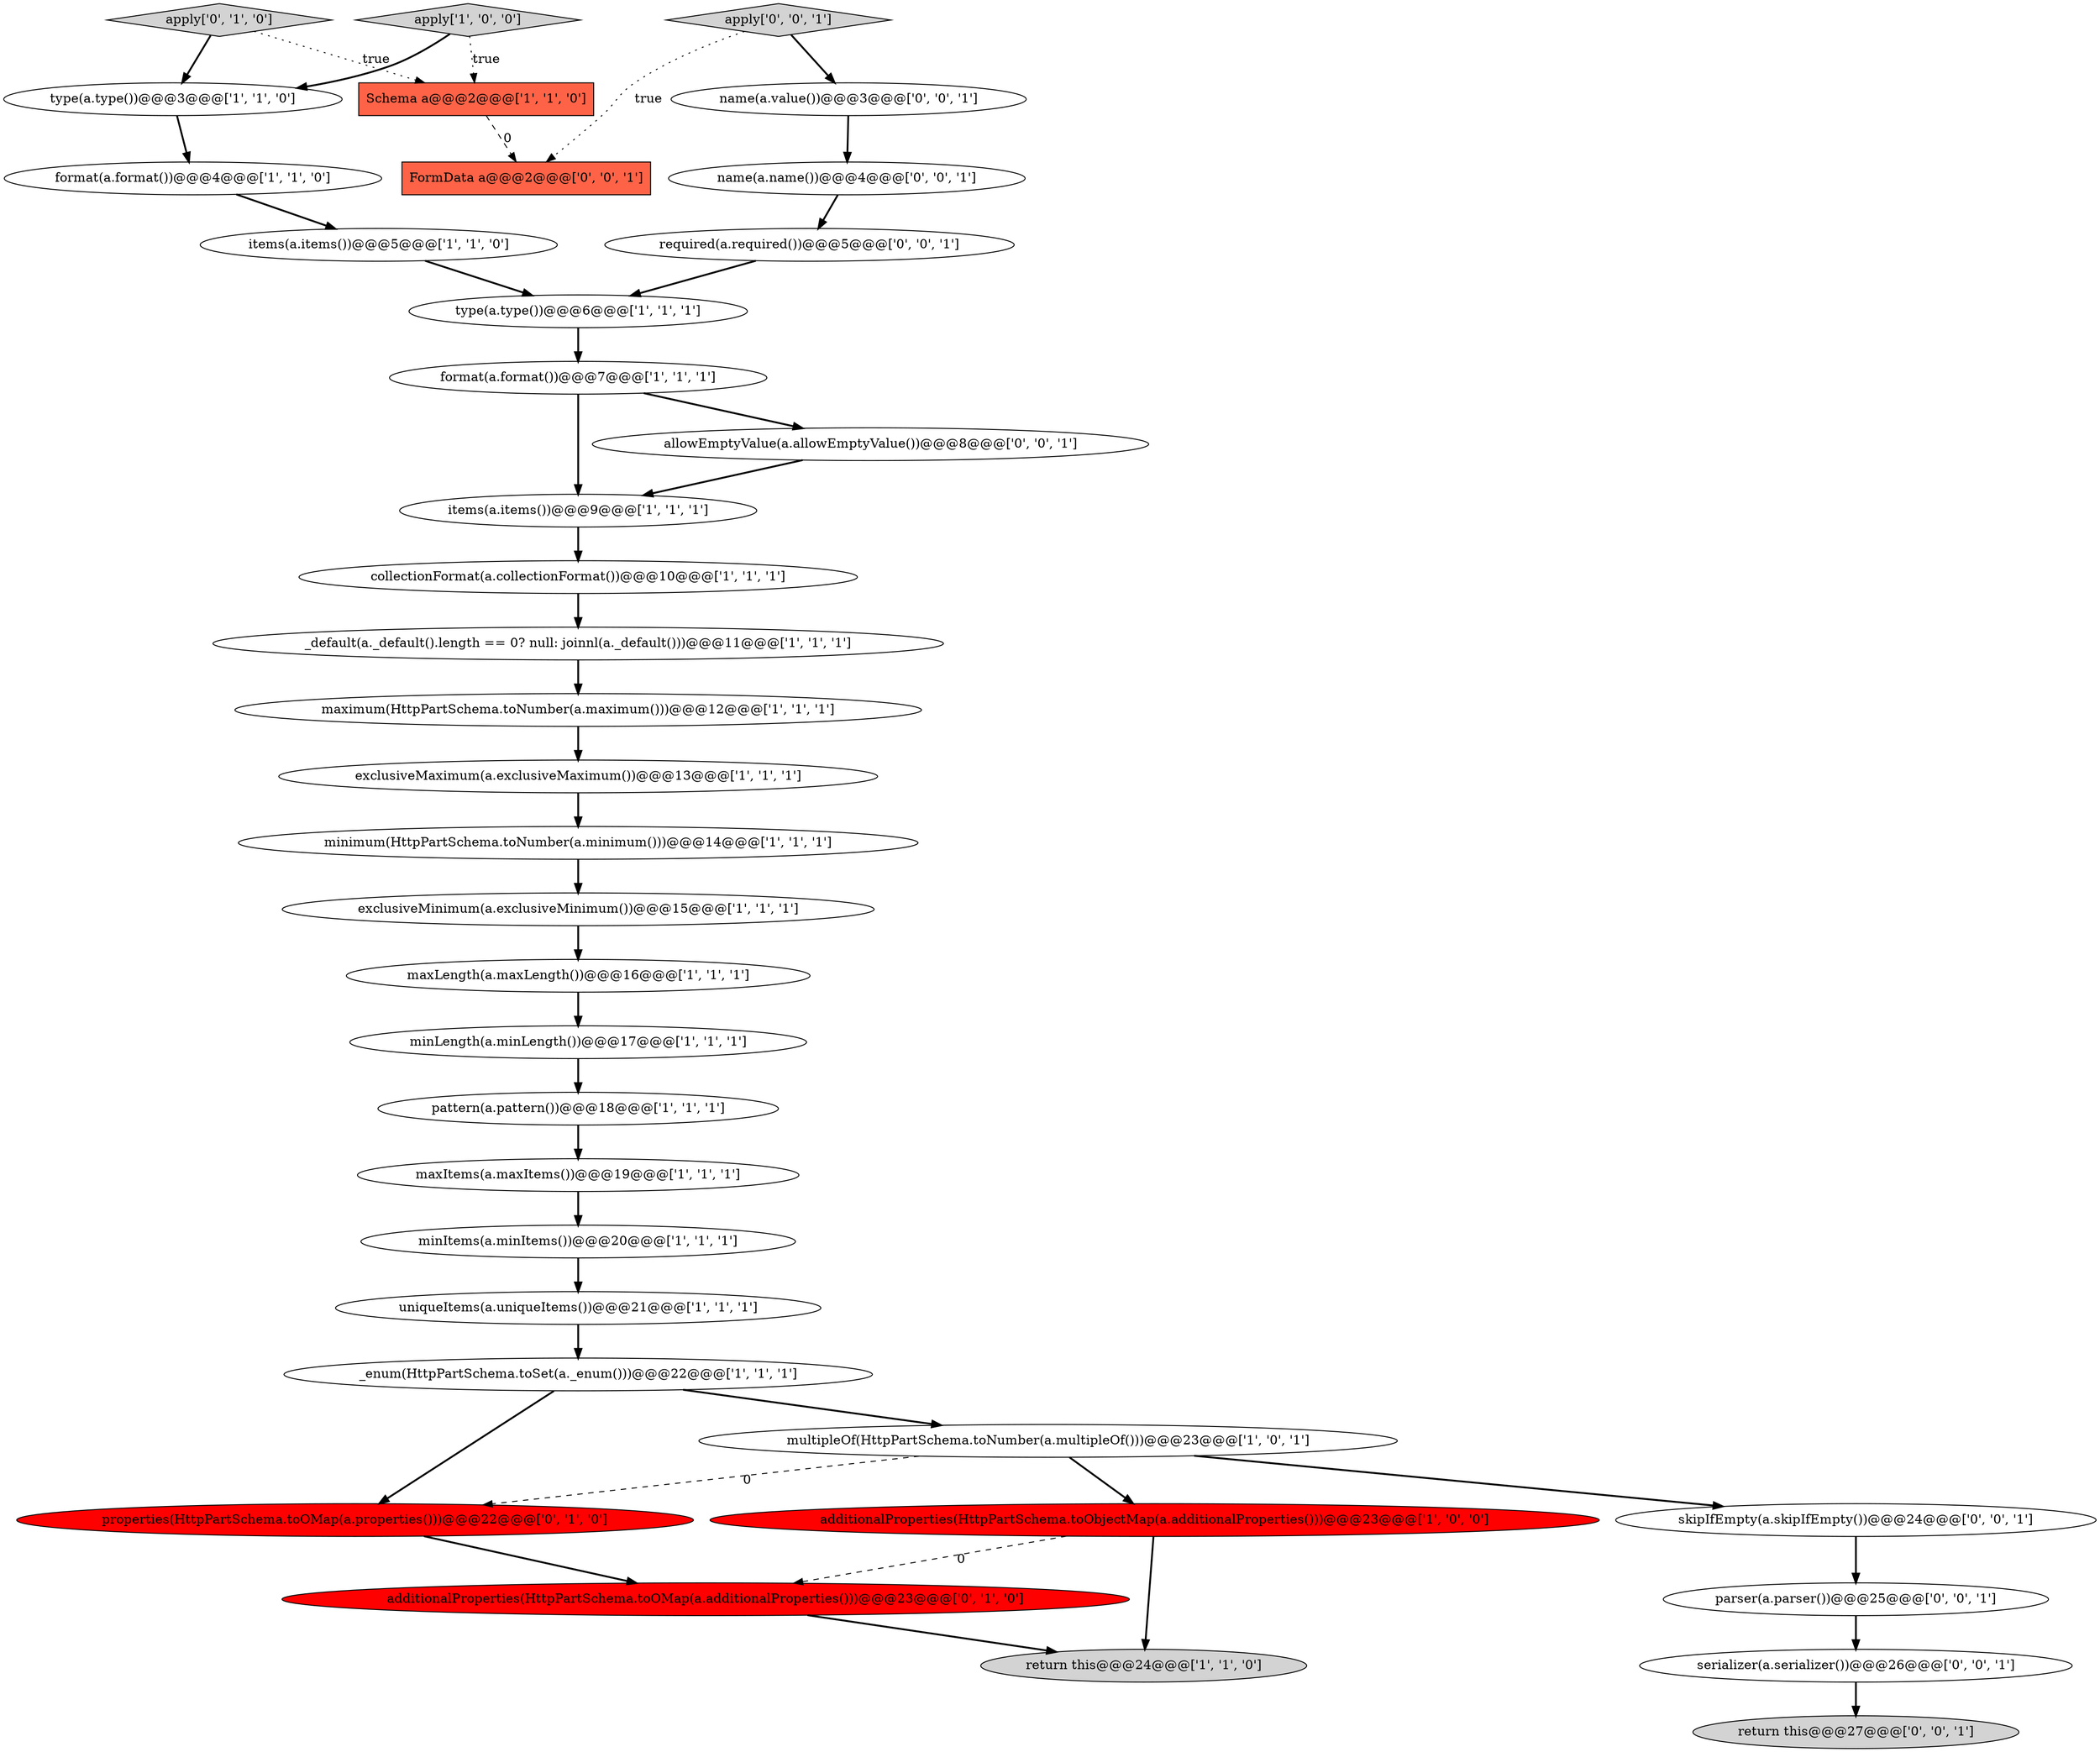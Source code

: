 digraph {
35 [style = filled, label = "return this@@@27@@@['0', '0', '1']", fillcolor = lightgray, shape = ellipse image = "AAA0AAABBB3BBB"];
11 [style = filled, label = "maxItems(a.maxItems())@@@19@@@['1', '1', '1']", fillcolor = white, shape = ellipse image = "AAA0AAABBB1BBB"];
18 [style = filled, label = "exclusiveMaximum(a.exclusiveMaximum())@@@13@@@['1', '1', '1']", fillcolor = white, shape = ellipse image = "AAA0AAABBB1BBB"];
0 [style = filled, label = "format(a.format())@@@7@@@['1', '1', '1']", fillcolor = white, shape = ellipse image = "AAA0AAABBB1BBB"];
9 [style = filled, label = "minimum(HttpPartSchema.toNumber(a.minimum()))@@@14@@@['1', '1', '1']", fillcolor = white, shape = ellipse image = "AAA0AAABBB1BBB"];
36 [style = filled, label = "serializer(a.serializer())@@@26@@@['0', '0', '1']", fillcolor = white, shape = ellipse image = "AAA0AAABBB3BBB"];
27 [style = filled, label = "name(a.value())@@@3@@@['0', '0', '1']", fillcolor = white, shape = ellipse image = "AAA0AAABBB3BBB"];
20 [style = filled, label = "collectionFormat(a.collectionFormat())@@@10@@@['1', '1', '1']", fillcolor = white, shape = ellipse image = "AAA0AAABBB1BBB"];
1 [style = filled, label = "format(a.format())@@@4@@@['1', '1', '0']", fillcolor = white, shape = ellipse image = "AAA0AAABBB1BBB"];
22 [style = filled, label = "items(a.items())@@@9@@@['1', '1', '1']", fillcolor = white, shape = ellipse image = "AAA0AAABBB1BBB"];
26 [style = filled, label = "apply['0', '1', '0']", fillcolor = lightgray, shape = diamond image = "AAA0AAABBB2BBB"];
10 [style = filled, label = "pattern(a.pattern())@@@18@@@['1', '1', '1']", fillcolor = white, shape = ellipse image = "AAA0AAABBB1BBB"];
4 [style = filled, label = "Schema a@@@2@@@['1', '1', '0']", fillcolor = tomato, shape = box image = "AAA0AAABBB1BBB"];
19 [style = filled, label = "multipleOf(HttpPartSchema.toNumber(a.multipleOf()))@@@23@@@['1', '0', '1']", fillcolor = white, shape = ellipse image = "AAA0AAABBB1BBB"];
17 [style = filled, label = "apply['1', '0', '0']", fillcolor = lightgray, shape = diamond image = "AAA0AAABBB1BBB"];
7 [style = filled, label = "_default(a._default().length == 0? null: joinnl(a._default()))@@@11@@@['1', '1', '1']", fillcolor = white, shape = ellipse image = "AAA0AAABBB1BBB"];
16 [style = filled, label = "additionalProperties(HttpPartSchema.toObjectMap(a.additionalProperties()))@@@23@@@['1', '0', '0']", fillcolor = red, shape = ellipse image = "AAA1AAABBB1BBB"];
30 [style = filled, label = "apply['0', '0', '1']", fillcolor = lightgray, shape = diamond image = "AAA0AAABBB3BBB"];
2 [style = filled, label = "items(a.items())@@@5@@@['1', '1', '0']", fillcolor = white, shape = ellipse image = "AAA0AAABBB1BBB"];
28 [style = filled, label = "allowEmptyValue(a.allowEmptyValue())@@@8@@@['0', '0', '1']", fillcolor = white, shape = ellipse image = "AAA0AAABBB3BBB"];
8 [style = filled, label = "maxLength(a.maxLength())@@@16@@@['1', '1', '1']", fillcolor = white, shape = ellipse image = "AAA0AAABBB1BBB"];
14 [style = filled, label = "maximum(HttpPartSchema.toNumber(a.maximum()))@@@12@@@['1', '1', '1']", fillcolor = white, shape = ellipse image = "AAA0AAABBB1BBB"];
15 [style = filled, label = "minItems(a.minItems())@@@20@@@['1', '1', '1']", fillcolor = white, shape = ellipse image = "AAA0AAABBB1BBB"];
34 [style = filled, label = "FormData a@@@2@@@['0', '0', '1']", fillcolor = tomato, shape = box image = "AAA0AAABBB3BBB"];
24 [style = filled, label = "properties(HttpPartSchema.toOMap(a.properties()))@@@22@@@['0', '1', '0']", fillcolor = red, shape = ellipse image = "AAA1AAABBB2BBB"];
21 [style = filled, label = "_enum(HttpPartSchema.toSet(a._enum()))@@@22@@@['1', '1', '1']", fillcolor = white, shape = ellipse image = "AAA0AAABBB1BBB"];
23 [style = filled, label = "type(a.type())@@@3@@@['1', '1', '0']", fillcolor = white, shape = ellipse image = "AAA0AAABBB1BBB"];
12 [style = filled, label = "exclusiveMinimum(a.exclusiveMinimum())@@@15@@@['1', '1', '1']", fillcolor = white, shape = ellipse image = "AAA0AAABBB1BBB"];
29 [style = filled, label = "name(a.name())@@@4@@@['0', '0', '1']", fillcolor = white, shape = ellipse image = "AAA0AAABBB3BBB"];
13 [style = filled, label = "return this@@@24@@@['1', '1', '0']", fillcolor = lightgray, shape = ellipse image = "AAA0AAABBB1BBB"];
33 [style = filled, label = "parser(a.parser())@@@25@@@['0', '0', '1']", fillcolor = white, shape = ellipse image = "AAA0AAABBB3BBB"];
6 [style = filled, label = "uniqueItems(a.uniqueItems())@@@21@@@['1', '1', '1']", fillcolor = white, shape = ellipse image = "AAA0AAABBB1BBB"];
31 [style = filled, label = "required(a.required())@@@5@@@['0', '0', '1']", fillcolor = white, shape = ellipse image = "AAA0AAABBB3BBB"];
32 [style = filled, label = "skipIfEmpty(a.skipIfEmpty())@@@24@@@['0', '0', '1']", fillcolor = white, shape = ellipse image = "AAA0AAABBB3BBB"];
3 [style = filled, label = "type(a.type())@@@6@@@['1', '1', '1']", fillcolor = white, shape = ellipse image = "AAA0AAABBB1BBB"];
25 [style = filled, label = "additionalProperties(HttpPartSchema.toOMap(a.additionalProperties()))@@@23@@@['0', '1', '0']", fillcolor = red, shape = ellipse image = "AAA1AAABBB2BBB"];
5 [style = filled, label = "minLength(a.minLength())@@@17@@@['1', '1', '1']", fillcolor = white, shape = ellipse image = "AAA0AAABBB1BBB"];
5->10 [style = bold, label=""];
16->13 [style = bold, label=""];
21->19 [style = bold, label=""];
25->13 [style = bold, label=""];
17->4 [style = dotted, label="true"];
6->21 [style = bold, label=""];
16->25 [style = dashed, label="0"];
2->3 [style = bold, label=""];
29->31 [style = bold, label=""];
30->27 [style = bold, label=""];
15->6 [style = bold, label=""];
21->24 [style = bold, label=""];
30->34 [style = dotted, label="true"];
17->23 [style = bold, label=""];
32->33 [style = bold, label=""];
11->15 [style = bold, label=""];
3->0 [style = bold, label=""];
19->16 [style = bold, label=""];
7->14 [style = bold, label=""];
19->32 [style = bold, label=""];
8->5 [style = bold, label=""];
22->20 [style = bold, label=""];
12->8 [style = bold, label=""];
24->25 [style = bold, label=""];
0->22 [style = bold, label=""];
26->23 [style = bold, label=""];
33->36 [style = bold, label=""];
4->34 [style = dashed, label="0"];
18->9 [style = bold, label=""];
23->1 [style = bold, label=""];
14->18 [style = bold, label=""];
1->2 [style = bold, label=""];
19->24 [style = dashed, label="0"];
9->12 [style = bold, label=""];
27->29 [style = bold, label=""];
20->7 [style = bold, label=""];
31->3 [style = bold, label=""];
36->35 [style = bold, label=""];
26->4 [style = dotted, label="true"];
28->22 [style = bold, label=""];
0->28 [style = bold, label=""];
10->11 [style = bold, label=""];
}
